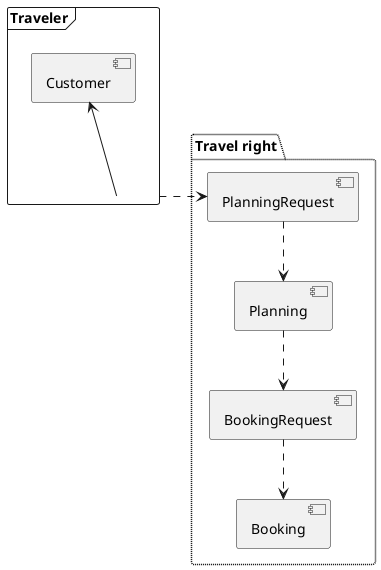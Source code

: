 @startuml 
skinparam package {
	BorderStyle dotted
}

frame "Traveler" {
	[Traveler] -up-> [Customer] 
}

package "Travel right" {
	[Traveler] .right.> [PlanningRequest]
	[PlanningRequest] .down.> [Planning]
	[Planning] .down.> [BookingRequest]
	[BookingRequest] .down.> [Booking]
}

@enduml